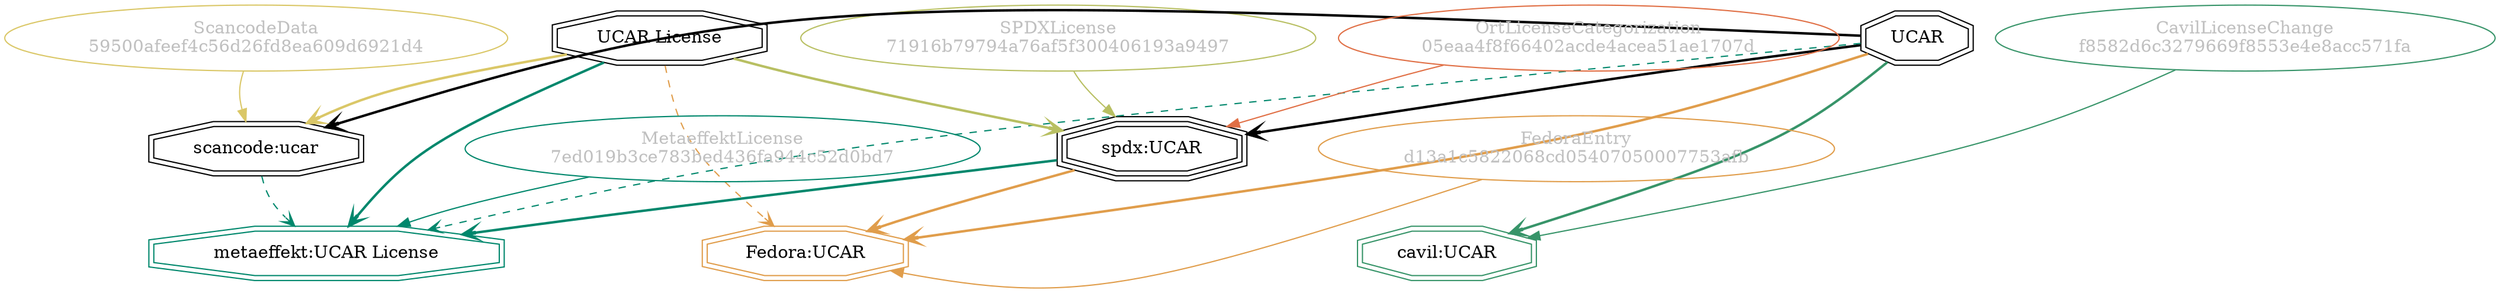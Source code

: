 strict digraph {
    node [shape=box];
    graph [splines=curved];
    4173 [label="SPDXLicense\n71916b79794a76af5f300406193a9497"
         ,fontcolor=gray
         ,color="#b8bf62"
         ,fillcolor="beige;1"
         ,shape=ellipse];
    4174 [label="spdx:UCAR"
         ,shape=tripleoctagon];
    4175 [label=UCAR
         ,shape=doubleoctagon];
    4176 [label="UCAR License"
         ,shape=doubleoctagon];
    8447 [label="FedoraEntry\nd13a1c5822068cd05407050007753afb"
         ,fontcolor=gray
         ,color="#e09d4b"
         ,fillcolor="beige;1"
         ,shape=ellipse];
    8448 [label="Fedora:UCAR"
         ,color="#e09d4b"
         ,shape=doubleoctagon];
    24713 [label="ScancodeData\n59500afeef4c56d26fd8ea609d6921d4"
          ,fontcolor=gray
          ,color="#dac767"
          ,fillcolor="beige;1"
          ,shape=ellipse];
    24714 [label="scancode:ucar"
          ,shape=doubleoctagon];
    35238 [label="OrtLicenseCategorization\n05eaa4f8f66402acde4acea51ae1707d"
          ,fontcolor=gray
          ,color="#e06f45"
          ,fillcolor="beige;1"
          ,shape=ellipse];
    38080 [label="CavilLicenseChange\nf8582d6c3279669f8553e4e8acc571fa"
          ,fontcolor=gray
          ,color="#379469"
          ,fillcolor="beige;1"
          ,shape=ellipse];
    38081 [label="cavil:UCAR"
          ,color="#379469"
          ,shape=doubleoctagon];
    49300 [label="MetaeffektLicense\n7ed019b3ce783bed436fa944c52d0bd7"
          ,fontcolor=gray
          ,color="#00876c"
          ,fillcolor="beige;1"
          ,shape=ellipse];
    49301 [label="metaeffekt:UCAR License"
          ,color="#00876c"
          ,shape=doubleoctagon];
    4173 -> 4174 [weight=0.5
                 ,color="#b8bf62"];
    4174 -> 8448 [style=bold
                 ,arrowhead=vee
                 ,weight=0.7
                 ,color="#e09d4b"];
    4174 -> 49301 [style=bold
                  ,arrowhead=vee
                  ,weight=0.7
                  ,color="#00876c"];
    4175 -> 4174 [style=bold
                 ,arrowhead=vee
                 ,weight=0.7];
    4175 -> 8448 [style=bold
                 ,arrowhead=vee
                 ,weight=0.7
                 ,color="#e09d4b"];
    4175 -> 8448 [style=bold
                 ,arrowhead=vee
                 ,weight=0.7
                 ,color="#e09d4b"];
    4175 -> 24714 [style=bold
                  ,arrowhead=vee
                  ,weight=0.7];
    4175 -> 38081 [style=bold
                  ,arrowhead=vee
                  ,weight=0.7
                  ,color="#379469"];
    4175 -> 38081 [style=bold
                  ,arrowhead=vee
                  ,weight=0.7
                  ,color="#379469"];
    4175 -> 49301 [style=dashed
                  ,arrowhead=vee
                  ,weight=0.5
                  ,color="#00876c"];
    4176 -> 4174 [style=bold
                 ,arrowhead=vee
                 ,weight=0.7
                 ,color="#b8bf62"];
    4176 -> 8448 [style=dashed
                 ,arrowhead=vee
                 ,weight=0.5
                 ,color="#e09d4b"];
    4176 -> 24714 [style=bold
                  ,arrowhead=vee
                  ,weight=0.7
                  ,color="#dac767"];
    4176 -> 49301 [style=bold
                  ,arrowhead=vee
                  ,weight=0.7
                  ,color="#00876c"];
    4176 -> 49301 [style=bold
                  ,arrowhead=vee
                  ,weight=0.7
                  ,color="#00876c"];
    8447 -> 8448 [weight=0.5
                 ,color="#e09d4b"];
    24713 -> 24714 [weight=0.5
                   ,color="#dac767"];
    24714 -> 49301 [style=dashed
                   ,arrowhead=vee
                   ,weight=0.5
                   ,color="#00876c"];
    35238 -> 4174 [weight=0.5
                  ,color="#e06f45"];
    38080 -> 38081 [weight=0.5
                   ,color="#379469"];
    49300 -> 49301 [weight=0.5
                   ,color="#00876c"];
}
